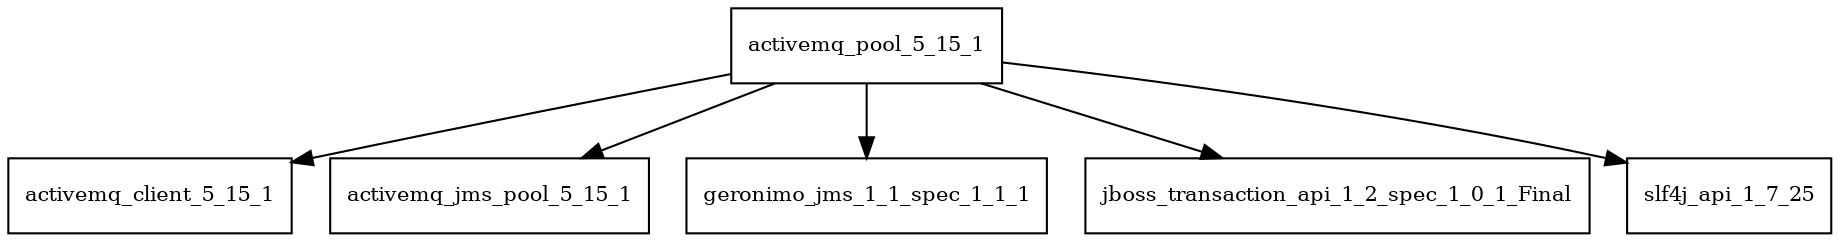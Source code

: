 digraph activemq_pool_5_15_1_dependencies {
  node [shape = box, fontsize=10.0];
  activemq_pool_5_15_1 -> activemq_client_5_15_1;
  activemq_pool_5_15_1 -> activemq_jms_pool_5_15_1;
  activemq_pool_5_15_1 -> geronimo_jms_1_1_spec_1_1_1;
  activemq_pool_5_15_1 -> jboss_transaction_api_1_2_spec_1_0_1_Final;
  activemq_pool_5_15_1 -> slf4j_api_1_7_25;
}
